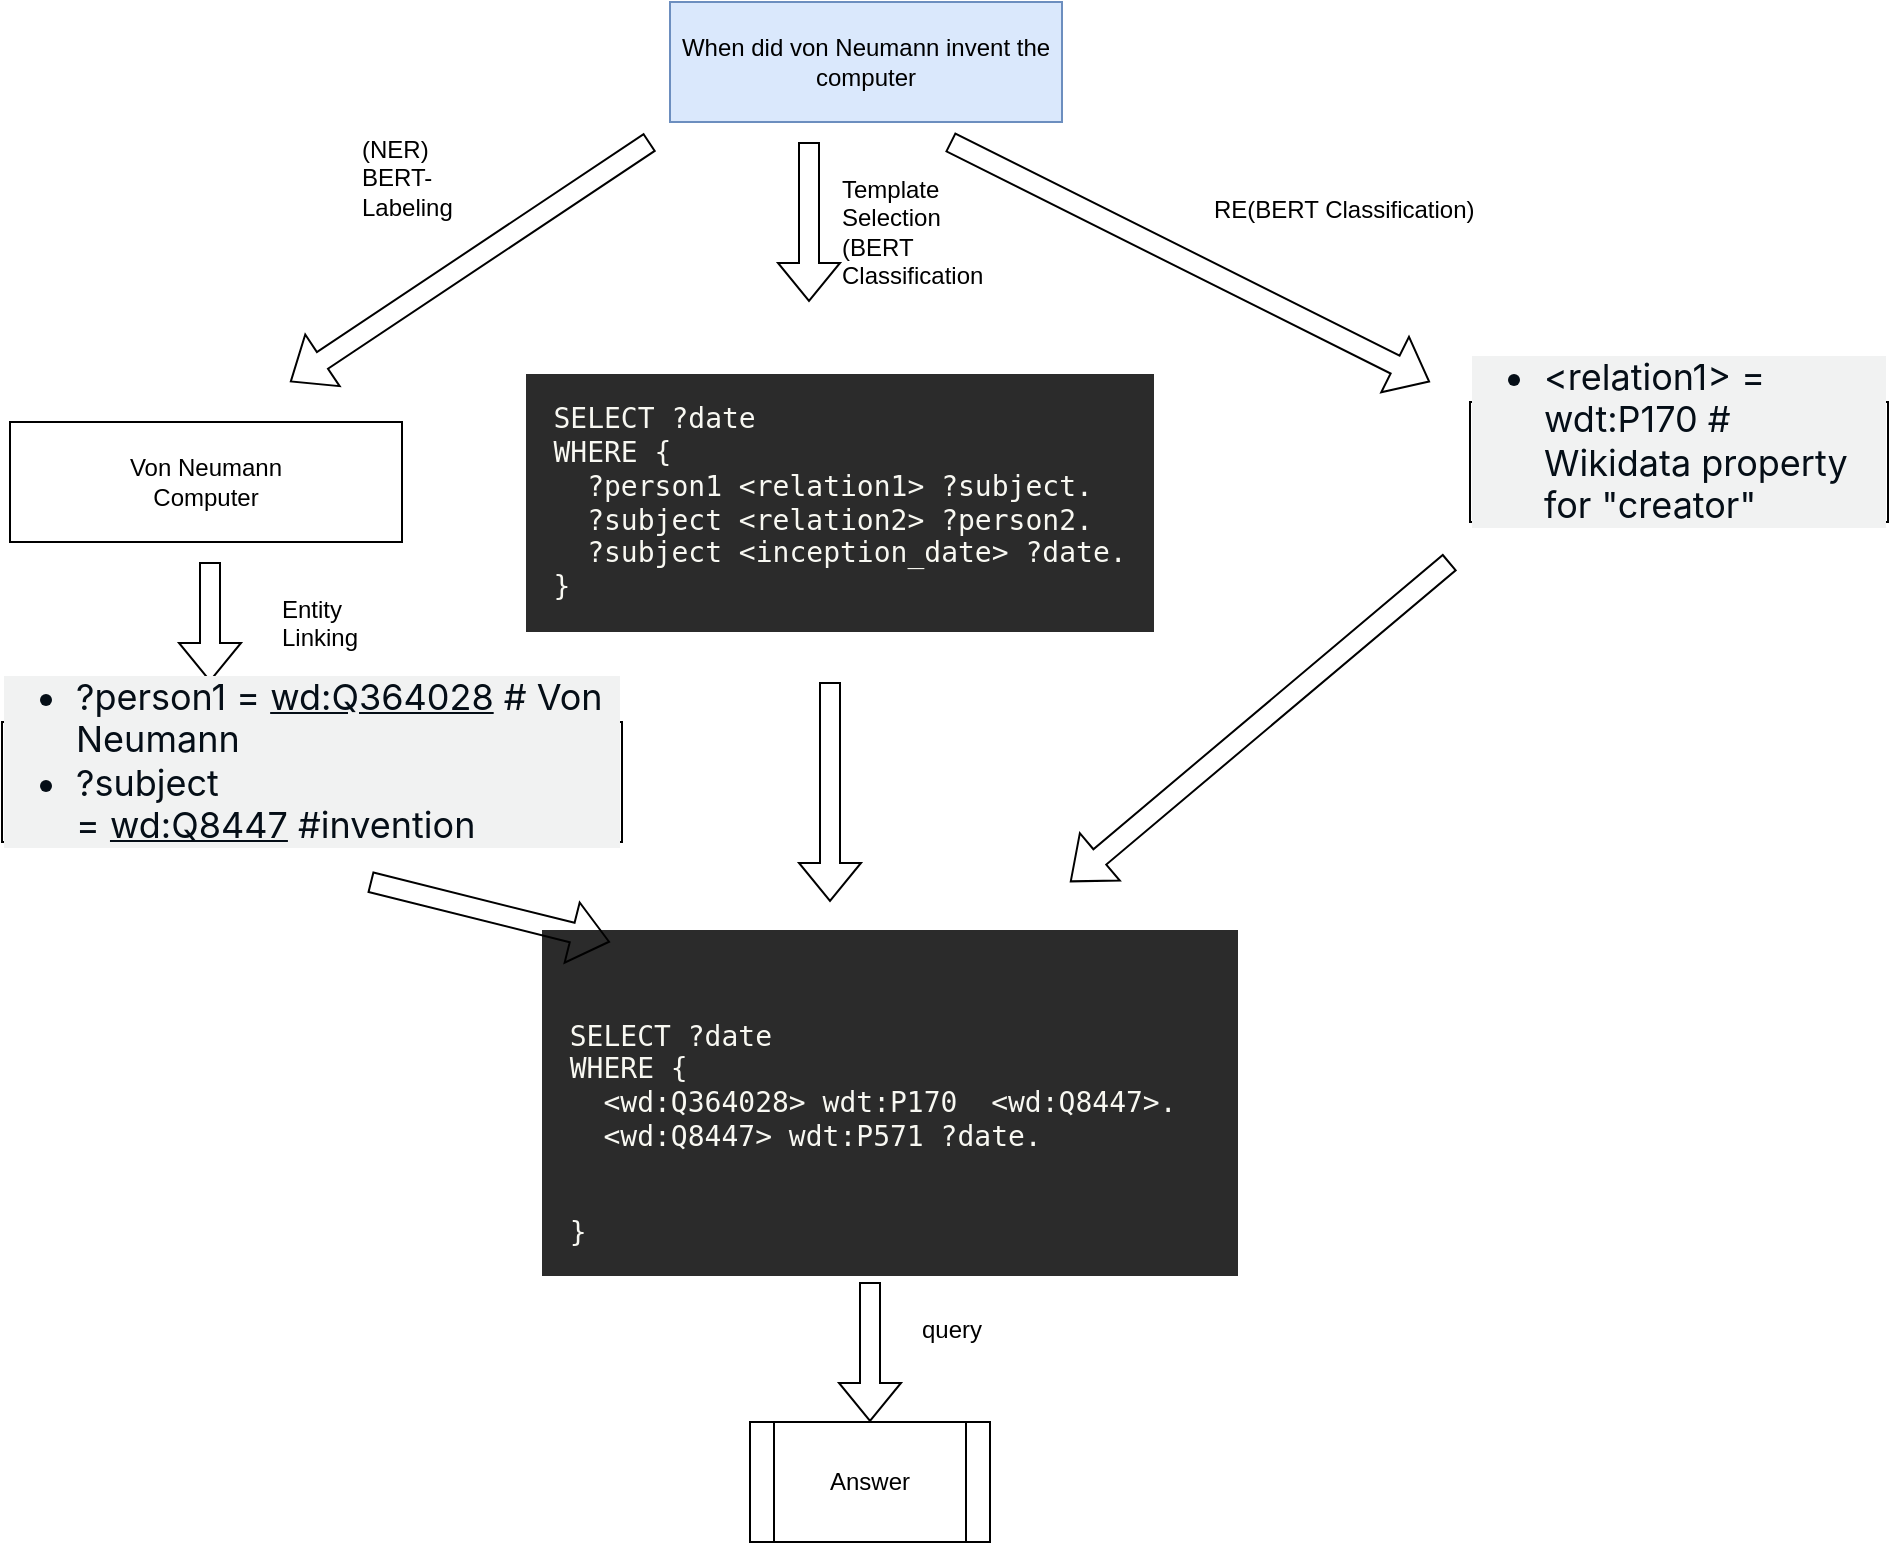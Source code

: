<mxfile version="21.3.2" type="github">
  <diagram name="Page-1" id="JWJ9CjFLT1id1ia5FkTg">
    <mxGraphModel dx="1500" dy="690" grid="1" gridSize="10" guides="1" tooltips="1" connect="1" arrows="1" fold="1" page="1" pageScale="1" pageWidth="827" pageHeight="1169" math="0" shadow="0">
      <root>
        <mxCell id="0" />
        <mxCell id="1" parent="0" />
        <mxCell id="J_RyK4AYx8Z42VY4aZ2N-1" value="When did von Neumann invent the computer" style="rounded=0;whiteSpace=wrap;html=1;fillColor=#dae8fc;strokeColor=#6c8ebf;" vertex="1" parent="1">
          <mxGeometry x="340" y="10" width="196" height="60" as="geometry" />
        </mxCell>
        <mxCell id="J_RyK4AYx8Z42VY4aZ2N-2" value="" style="shape=flexArrow;endArrow=classic;html=1;rounded=0;" edge="1" parent="1">
          <mxGeometry width="50" height="50" relative="1" as="geometry">
            <mxPoint x="330" y="80" as="sourcePoint" />
            <mxPoint x="150" y="200" as="targetPoint" />
          </mxGeometry>
        </mxCell>
        <mxCell id="J_RyK4AYx8Z42VY4aZ2N-3" value="" style="shape=flexArrow;endArrow=classic;html=1;rounded=0;" edge="1" parent="1">
          <mxGeometry width="50" height="50" relative="1" as="geometry">
            <mxPoint x="409.5" y="80" as="sourcePoint" />
            <mxPoint x="409.5" y="160" as="targetPoint" />
          </mxGeometry>
        </mxCell>
        <mxCell id="J_RyK4AYx8Z42VY4aZ2N-4" value="" style="shape=flexArrow;endArrow=classic;html=1;rounded=0;" edge="1" parent="1">
          <mxGeometry width="50" height="50" relative="1" as="geometry">
            <mxPoint x="480" y="80" as="sourcePoint" />
            <mxPoint x="720" y="200" as="targetPoint" />
          </mxGeometry>
        </mxCell>
        <mxCell id="J_RyK4AYx8Z42VY4aZ2N-6" value="RE(BERT Classification)" style="text;strokeColor=none;fillColor=none;spacingLeft=4;spacingRight=4;overflow=hidden;rotatable=0;points=[[0,0.5],[1,0.5]];portConstraint=eastwest;fontSize=12;whiteSpace=wrap;html=1;" vertex="1" parent="1">
          <mxGeometry x="606" y="100" width="160" height="30" as="geometry" />
        </mxCell>
        <mxCell id="J_RyK4AYx8Z42VY4aZ2N-7" value="Template Selection&lt;br&gt;(BERT Classification)" style="text;strokeColor=none;fillColor=none;spacingLeft=4;spacingRight=4;overflow=hidden;rotatable=0;points=[[0,0.5],[1,0.5]];portConstraint=eastwest;fontSize=12;whiteSpace=wrap;html=1;" vertex="1" parent="1">
          <mxGeometry x="420" y="90" width="80" height="70" as="geometry" />
        </mxCell>
        <mxCell id="J_RyK4AYx8Z42VY4aZ2N-11" value="Von Neumann&lt;br&gt;Computer" style="rounded=0;whiteSpace=wrap;html=1;" vertex="1" parent="1">
          <mxGeometry x="10" y="220" width="196" height="60" as="geometry" />
        </mxCell>
        <mxCell id="J_RyK4AYx8Z42VY4aZ2N-12" value="&lt;ul style=&quot;list-style-position: initial; list-style-image: initial; padding: 0px 0px 0px 2em; margin: 0px 0px 1.2em; color: rgb(5, 14, 23); font-family: -apple-system, system-ui, BlinkMacSystemFont, &amp;quot;Segoe UI&amp;quot;, Roboto, Oxygen-Sans, Ubuntu, Cantarell, &amp;quot;Helvetica Neue&amp;quot;, sans-serif; font-size: 18px; text-align: start; background-color: rgb(241, 242, 242); user-select: text !important;&quot;&gt;&lt;li style=&quot;user-select: text !important; padding: 0px; margin: 0px;&quot;&gt;&amp;lt;relation1&amp;gt;&amp;nbsp;= wdt:P170 # Wikidata property for &quot;creator&quot;&lt;/li&gt;&lt;/ul&gt;" style="rounded=0;whiteSpace=wrap;html=1;" vertex="1" parent="1">
          <mxGeometry x="740" y="210" width="209" height="60" as="geometry" />
        </mxCell>
        <mxCell id="J_RyK4AYx8Z42VY4aZ2N-15" value="(NER)&lt;br&gt;BERT-Labeling" style="text;strokeColor=none;fillColor=none;spacingLeft=4;spacingRight=4;overflow=hidden;rotatable=0;points=[[0,0.5],[1,0.5]];portConstraint=eastwest;fontSize=12;whiteSpace=wrap;html=1;" vertex="1" parent="1">
          <mxGeometry x="180" y="70" width="70" height="60" as="geometry" />
        </mxCell>
        <mxCell id="J_RyK4AYx8Z42VY4aZ2N-16" value="&lt;pre style=&quot;margin-top: 0px; margin-bottom: 0px; border-radius: 0 0 var(--border-radius-medium) var(--border-radius-medium); font-size: 14px; padding: 0.5em; background: rgb(43, 43, 43); overflow-x: auto; text-align: start; color: rgb(248, 248, 242); user-select: text !important;&quot; class=&quot;MarkdownCodeBlock_preTag__dDgT9&quot;&gt;&lt;pre style=&quot;margin-top: 0px; margin-bottom: 0px; border-radius: 0 0 var(--border-radius-medium) var(--border-radius-medium); padding: 0.5em; background-image: initial; background-position: initial; background-size: initial; background-repeat: initial; background-attachment: initial; background-origin: initial; background-clip: initial; overflow-x: auto; user-select: text !important;&quot; class=&quot;MarkdownCodeBlock_preTag__dDgT9&quot;&gt;&lt;code style=&quot;background-color: transparent; padding: 0px; font-family: Consolas, monaco, monospace; word-break: break-all; user-select: text !important;&quot; class=&quot;MarkdownCodeBlock_codeTag__ipdCC&quot;&gt;SELECT ?date &lt;br/&gt;WHERE {&lt;br/&gt;  ?person1 &amp;lt;relation1&amp;gt; ?subject. &lt;br/&gt;  ?subject &amp;lt;relation2&amp;gt; ?person2.&lt;br/&gt;  ?subject &amp;lt;inception_date&amp;gt; ?date.&lt;br/&gt;}&lt;/code&gt;&lt;/pre&gt;&lt;/pre&gt;" style="rounded=0;whiteSpace=wrap;html=1;" vertex="1" parent="1">
          <mxGeometry x="310" y="210" width="230" height="100" as="geometry" />
        </mxCell>
        <mxCell id="J_RyK4AYx8Z42VY4aZ2N-22" value="" style="shape=flexArrow;endArrow=classic;html=1;rounded=0;" edge="1" parent="1">
          <mxGeometry width="50" height="50" relative="1" as="geometry">
            <mxPoint x="420" y="350" as="sourcePoint" />
            <mxPoint x="420" y="460" as="targetPoint" />
          </mxGeometry>
        </mxCell>
        <mxCell id="J_RyK4AYx8Z42VY4aZ2N-23" value="" style="shape=flexArrow;endArrow=classic;html=1;rounded=0;" edge="1" parent="1">
          <mxGeometry width="50" height="50" relative="1" as="geometry">
            <mxPoint x="730" y="290" as="sourcePoint" />
            <mxPoint x="540" y="450" as="targetPoint" />
          </mxGeometry>
        </mxCell>
        <mxCell id="J_RyK4AYx8Z42VY4aZ2N-26" value="&lt;pre style=&quot;margin-top: 0px; margin-bottom: 0px; border-radius: 0 0 var(--border-radius-medium) var(--border-radius-medium); font-size: 14px; padding: 0.5em; background: rgb(43, 43, 43); overflow-x: auto; text-align: start; color: rgb(248, 248, 242); user-select: text !important;&quot; class=&quot;MarkdownCodeBlock_preTag__dDgT9&quot;&gt;&lt;pre style=&quot;margin-top: 0px; margin-bottom: 0px; border-radius: 0 0 var(--border-radius-medium) var(--border-radius-medium); padding: 0.5em; background-image: initial; background-position: initial; background-size: initial; background-repeat: initial; background-attachment: initial; background-origin: initial; background-clip: initial; overflow-x: auto; user-select: text !important;&quot; class=&quot;MarkdownCodeBlock_preTag__dDgT9&quot;&gt;&lt;code style=&quot;background-color: transparent; padding: 0px; font-family: Consolas, monaco, monospace; word-break: break-all; user-select: text !important;&quot; class=&quot;MarkdownCodeBlock_codeTag__ipdCC&quot;&gt;&lt;br&gt;&lt;/code&gt;&lt;/pre&gt;&lt;pre style=&quot;margin-top: 0px; margin-bottom: 0px; border-radius: 0 0 var(--border-radius-medium) var(--border-radius-medium); padding: 0.5em; background-image: initial; background-position: initial; background-size: initial; background-repeat: initial; background-attachment: initial; background-origin: initial; background-clip: initial; overflow-x: auto; user-select: text !important;&quot; class=&quot;MarkdownCodeBlock_preTag__dDgT9&quot;&gt;&lt;code style=&quot;background-color: transparent; padding: 0px; font-family: Consolas, monaco, monospace; word-break: break-all; user-select: text !important;&quot; class=&quot;MarkdownCodeBlock_codeTag__ipdCC&quot;&gt;SELECT ?date  &lt;br&gt;WHERE {&lt;br&gt;  &amp;lt;wd:Q364028&amp;gt; wdt:P170  &amp;lt;wd:Q8447&amp;gt;.  &lt;br&gt;  &amp;lt;wd:Q8447&amp;gt; wdt:P571 ?date.     &lt;/code&gt;&lt;/pre&gt;&lt;pre style=&quot;margin-top: 0px; margin-bottom: 0px; border-radius: 0 0 var(--border-radius-medium) var(--border-radius-medium); padding: 0.5em; background-image: initial; background-position: initial; background-size: initial; background-repeat: initial; background-attachment: initial; background-origin: initial; background-clip: initial; overflow-x: auto; user-select: text !important;&quot; class=&quot;MarkdownCodeBlock_preTag__dDgT9&quot;&gt;&lt;code style=&quot;background-color: transparent; padding: 0px; font-family: Consolas, monaco, monospace; word-break: break-all; user-select: text !important;&quot; class=&quot;MarkdownCodeBlock_codeTag__ipdCC&quot;&gt; &lt;br&gt;}&lt;/code&gt;&lt;/pre&gt;&lt;/pre&gt;" style="rounded=0;whiteSpace=wrap;html=1;" vertex="1" parent="1">
          <mxGeometry x="310" y="530" width="280" height="60" as="geometry" />
        </mxCell>
        <mxCell id="J_RyK4AYx8Z42VY4aZ2N-28" value="" style="shape=flexArrow;endArrow=classic;html=1;rounded=0;" edge="1" parent="1">
          <mxGeometry width="50" height="50" relative="1" as="geometry">
            <mxPoint x="440" y="650" as="sourcePoint" />
            <mxPoint x="440" y="720" as="targetPoint" />
          </mxGeometry>
        </mxCell>
        <mxCell id="J_RyK4AYx8Z42VY4aZ2N-29" value="query" style="text;strokeColor=none;fillColor=none;spacingLeft=4;spacingRight=4;overflow=hidden;rotatable=0;points=[[0,0.5],[1,0.5]];portConstraint=eastwest;fontSize=12;whiteSpace=wrap;html=1;" vertex="1" parent="1">
          <mxGeometry x="460" y="660" width="60" height="30" as="geometry" />
        </mxCell>
        <mxCell id="J_RyK4AYx8Z42VY4aZ2N-30" value="" style="shape=flexArrow;endArrow=classic;html=1;rounded=0;" edge="1" parent="1">
          <mxGeometry width="50" height="50" relative="1" as="geometry">
            <mxPoint x="110" y="290" as="sourcePoint" />
            <mxPoint x="110" y="350" as="targetPoint" />
          </mxGeometry>
        </mxCell>
        <mxCell id="J_RyK4AYx8Z42VY4aZ2N-31" value="&lt;ul style=&quot;list-style-position: initial; list-style-image: initial; padding: 0px 0px 0px 2em; margin: 0px 0px 1.2em; color: rgb(5, 14, 23); font-family: -apple-system, system-ui, BlinkMacSystemFont, &amp;quot;Segoe UI&amp;quot;, Roboto, Oxygen-Sans, Ubuntu, Cantarell, &amp;quot;Helvetica Neue&amp;quot;, sans-serif; font-size: 18px; text-align: start; background-color: rgb(241, 242, 242); user-select: text !important;&quot;&gt;&lt;li style=&quot;user-select: text !important; padding: 0px; margin: 0px;&quot;&gt;?person1 =&amp;nbsp;&lt;a style=&quot;color: var(--text-primary-purple); margin-bottom: var(--spacing-medium); user-select: text !important;&quot; target=&quot;_blank&quot;&gt;wd:Q364028&lt;/a&gt;&amp;nbsp;#&amp;nbsp;Von Neumann&lt;/li&gt;&lt;li style=&quot;user-select: text !important; padding: 0px; margin: 0px;&quot;&gt;?subject =&amp;nbsp;&lt;a style=&quot;color: var(--text-primary-purple); user-select: text !important;&quot; target=&quot;_blank&quot;&gt;wd:Q8447&lt;/a&gt;&amp;nbsp;#invention&lt;/li&gt;&lt;/ul&gt;" style="rounded=0;whiteSpace=wrap;html=1;" vertex="1" parent="1">
          <mxGeometry x="6" y="370" width="310" height="60" as="geometry" />
        </mxCell>
        <mxCell id="J_RyK4AYx8Z42VY4aZ2N-32" value="Entity Linking" style="text;strokeColor=none;fillColor=none;spacingLeft=4;spacingRight=4;overflow=hidden;rotatable=0;points=[[0,0.5],[1,0.5]];portConstraint=eastwest;fontSize=12;whiteSpace=wrap;html=1;" vertex="1" parent="1">
          <mxGeometry x="140" y="300" width="70" height="40" as="geometry" />
        </mxCell>
        <mxCell id="J_RyK4AYx8Z42VY4aZ2N-34" value="" style="shape=flexArrow;endArrow=classic;html=1;rounded=0;" edge="1" parent="1">
          <mxGeometry width="50" height="50" relative="1" as="geometry">
            <mxPoint x="190" y="450" as="sourcePoint" />
            <mxPoint x="310" y="480" as="targetPoint" />
          </mxGeometry>
        </mxCell>
        <mxCell id="J_RyK4AYx8Z42VY4aZ2N-35" value="Answer" style="shape=process;whiteSpace=wrap;html=1;backgroundOutline=1;" vertex="1" parent="1">
          <mxGeometry x="380" y="720" width="120" height="60" as="geometry" />
        </mxCell>
      </root>
    </mxGraphModel>
  </diagram>
</mxfile>
